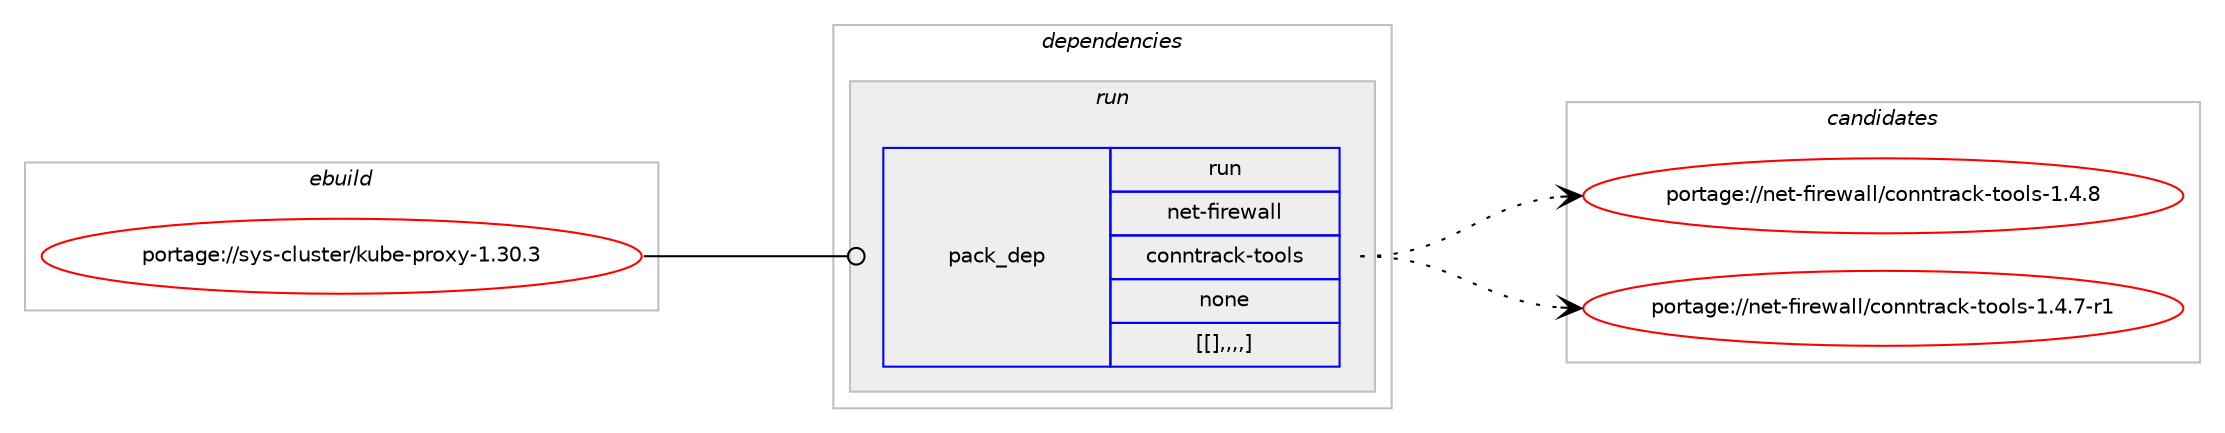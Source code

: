 digraph prolog {

# *************
# Graph options
# *************

newrank=true;
concentrate=true;
compound=true;
graph [rankdir=LR,fontname=Helvetica,fontsize=10,ranksep=1.5];#, ranksep=2.5, nodesep=0.2];
edge  [arrowhead=vee];
node  [fontname=Helvetica,fontsize=10];

# **********
# The ebuild
# **********

subgraph cluster_leftcol {
color=gray;
label=<<i>ebuild</i>>;
id [label="portage://sys-cluster/kube-proxy-1.30.3", color=red, width=4, href="../sys-cluster/kube-proxy-1.30.3.svg"];
}

# ****************
# The dependencies
# ****************

subgraph cluster_midcol {
color=gray;
label=<<i>dependencies</i>>;
subgraph cluster_compile {
fillcolor="#eeeeee";
style=filled;
label=<<i>compile</i>>;
}
subgraph cluster_compileandrun {
fillcolor="#eeeeee";
style=filled;
label=<<i>compile and run</i>>;
}
subgraph cluster_run {
fillcolor="#eeeeee";
style=filled;
label=<<i>run</i>>;
subgraph pack326572 {
dependency448500 [label=<<TABLE BORDER="0" CELLBORDER="1" CELLSPACING="0" CELLPADDING="4" WIDTH="220"><TR><TD ROWSPAN="6" CELLPADDING="30">pack_dep</TD></TR><TR><TD WIDTH="110">run</TD></TR><TR><TD>net-firewall</TD></TR><TR><TD>conntrack-tools</TD></TR><TR><TD>none</TD></TR><TR><TD>[[],,,,]</TD></TR></TABLE>>, shape=none, color=blue];
}
id:e -> dependency448500:w [weight=20,style="solid",arrowhead="odot"];
}
}

# **************
# The candidates
# **************

subgraph cluster_choices {
rank=same;
color=gray;
label=<<i>candidates</i>>;

subgraph choice326572 {
color=black;
nodesep=1;
choice11010111645102105114101119971081084799111110110116114979910745116111111108115454946524656 [label="portage://net-firewall/conntrack-tools-1.4.8", color=red, width=4,href="../net-firewall/conntrack-tools-1.4.8.svg"];
choice110101116451021051141011199710810847991111101101161149799107451161111111081154549465246554511449 [label="portage://net-firewall/conntrack-tools-1.4.7-r1", color=red, width=4,href="../net-firewall/conntrack-tools-1.4.7-r1.svg"];
dependency448500:e -> choice11010111645102105114101119971081084799111110110116114979910745116111111108115454946524656:w [style=dotted,weight="100"];
dependency448500:e -> choice110101116451021051141011199710810847991111101101161149799107451161111111081154549465246554511449:w [style=dotted,weight="100"];
}
}

}
